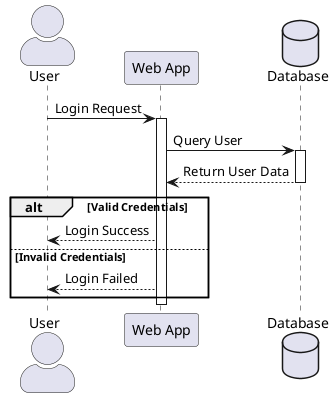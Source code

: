 @startuml
skinparam actorStyle awesome

actor User
participant "Web App" as WA
database "Database" as DB

User -> WA: Login Request
activate WA

WA -> DB: Query User
activate DB
DB --> WA: Return User Data
deactivate DB

alt Valid Credentials
    WA --> User: Login Success
else Invalid Credentials
    WA --> User: Login Failed
end

deactivate WA
@enduml 